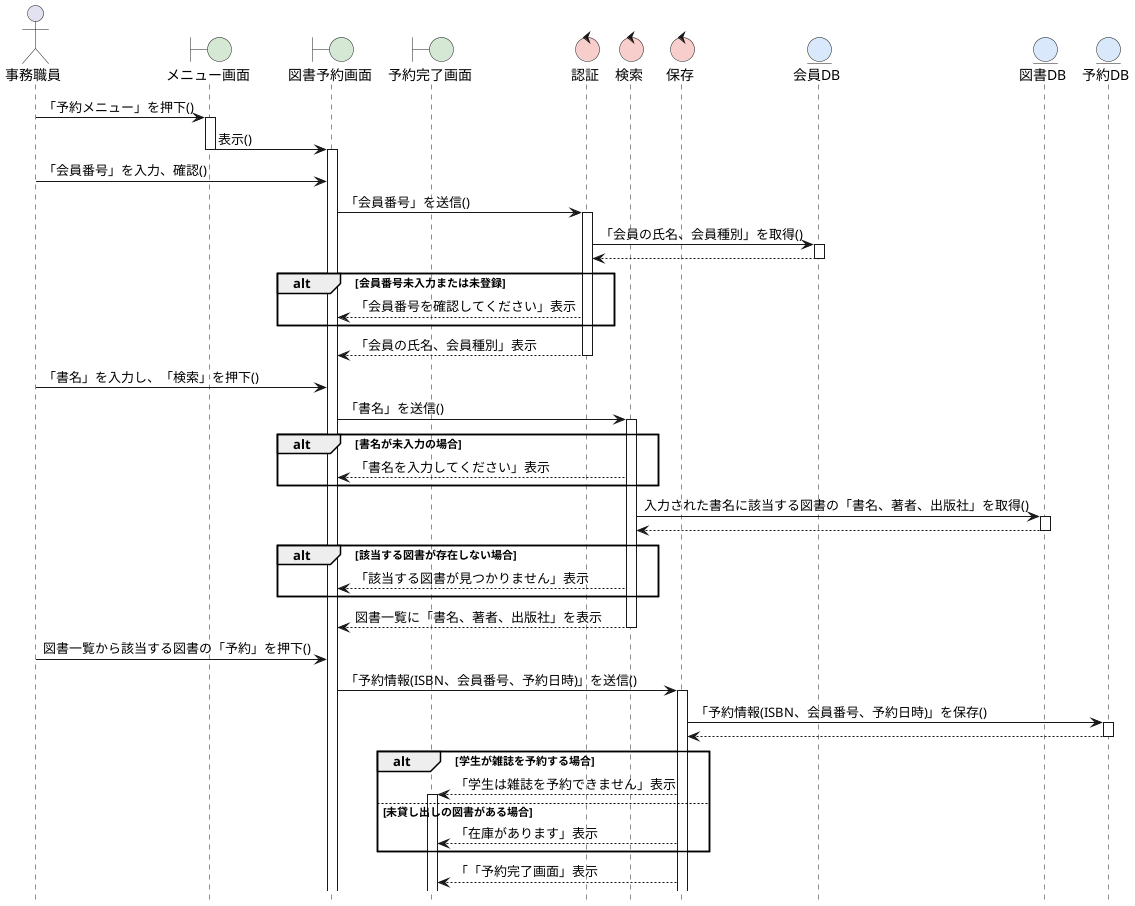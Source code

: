 @startuml
hide footbox
skinparam boundaryBackgroundColor #D5E8D4
skinparam controlBackgroundColor  #F8CECC
skinparam entityBackgroundColor   #DAE8FC

actor 事務職員 as user
boundary メニュー画面 as B1
boundary 図書予約画面 as B2
boundary 予約完了画面 as B3
control 認証 as C1
control 検索 as C2
control 保存 as C3
entity 会員DB as E1
entity 図書DB as E2
entity 予約DB as E3

user -> B1: 「予約メニュー」を押下()
activate B1

B1 -> B2: 表示()
deactivate B1
activate B2
user -> B2: 「会員番号」を入力、確認()

B2 -> C1: 「会員番号」を送信()
activate C1
C1 -> E1: 「会員の氏名、会員種別」を取得()
activate E1
E1 --> C1: 
deactivate E1

alt 会員番号未入力または未登録
    C1 --> B2: 「会員番号を確認してください」表示

end

C1 --> B2: 「会員の氏名、会員種別」表示
deactivate C1

user -> B2: 「書名」を入力し、「検索」を押下()
B2 -> C2: 「書名」を送信()
activate C2

alt 書名が未入力の場合
    C2 --> B2: 「書名を入力してください」表示

end

C2 -> E2: 入力された書名に該当する図書の「書名、著者、出版社」を取得()
activate E2
E2 --> C2: 
deactivate E2

alt 該当する図書が存在しない場合
    C2 --> B2: 「該当する図書が見つかりません」表示

end

C2 --> B2:図書一覧に「書名、著者、出版社」を表示
deactivate C2

user -> B2: 図書一覧から該当する図書の「予約」を押下()
B2 -> C3: 「予約情報(ISBN、会員番号、予約日時)」を送信()
activate C3
C3 -> E3: 「予約情報(ISBN、会員番号、予約日時)」を保存()
activate E3
E3 --> C3: 
deactivate E3

alt 学生が雑誌を予約する場合
    C3 --> B3: 「学生は雑誌を予約できません」表示
    activate B3
else 未貸し出しの図書がある場合
    C3 --> B3: 「在庫があります」表示

end

C3 --> B3:「「予約完了画面」表示

@enduml